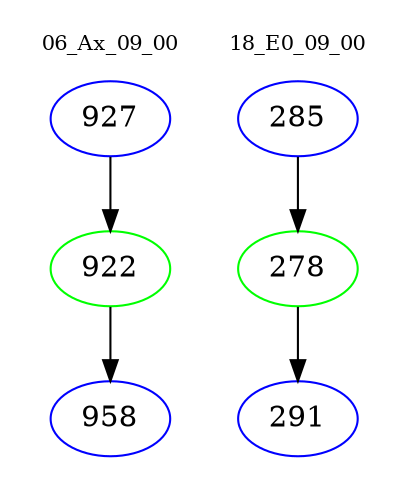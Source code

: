 digraph{
subgraph cluster_0 {
color = white
label = "06_Ax_09_00";
fontsize=10;
T0_927 [label="927", color="blue"]
T0_927 -> T0_922 [color="black"]
T0_922 [label="922", color="green"]
T0_922 -> T0_958 [color="black"]
T0_958 [label="958", color="blue"]
}
subgraph cluster_1 {
color = white
label = "18_E0_09_00";
fontsize=10;
T1_285 [label="285", color="blue"]
T1_285 -> T1_278 [color="black"]
T1_278 [label="278", color="green"]
T1_278 -> T1_291 [color="black"]
T1_291 [label="291", color="blue"]
}
}
